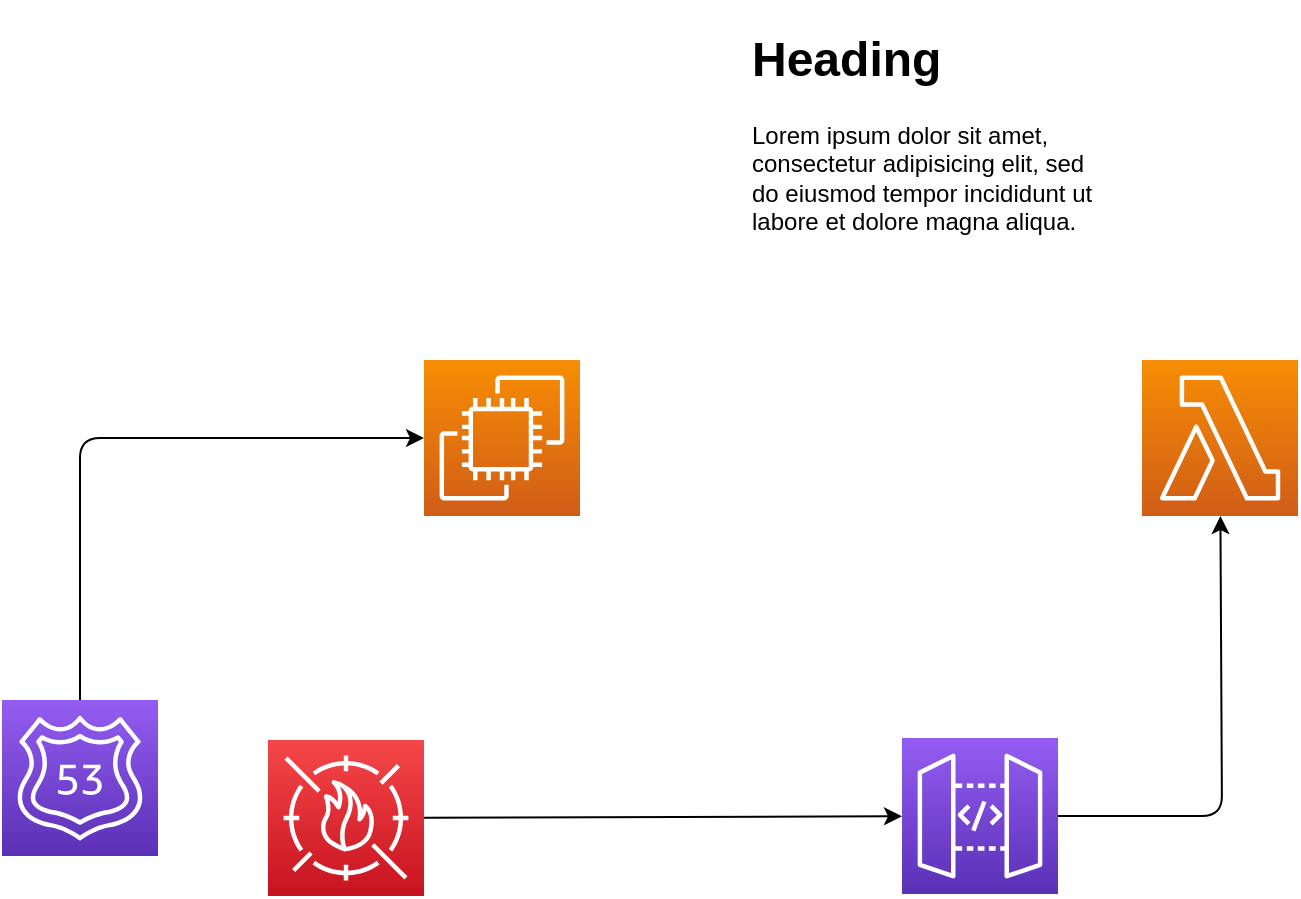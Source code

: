 <mxfile version="10.6.3" type="github"><diagram id="2l9YrHGjWA4f1ezDX7Sz" name="Ã§Â¬Â¬ 1 Ã©Â¡Âµ"><mxGraphModel dx="2221" dy="1910" grid="1" gridSize="10" guides="1" tooltips="1" connect="1" arrows="1" fold="1" page="1" pageScale="1" pageWidth="827" pageHeight="1169" math="0" shadow="0"><root><mxCell id="0"/><mxCell id="1" parent="0"/><mxCell id="DdzMtkAjkYl5ZfOg5DuG-1" value="" style="outlineConnect=0;fontColor=#232F3E;gradientColor=#F78E04;gradientDirection=north;fillColor=#D05C17;strokeColor=#ffffff;dashed=0;verticalLabelPosition=bottom;verticalAlign=top;align=center;html=1;fontSize=12;fontStyle=0;aspect=fixed;shape=mxgraph.aws4.resourceIcon;resIcon=mxgraph.aws4.ec2;" parent="1" vertex="1"><mxGeometry x="-549" y="-870" width="78" height="78" as="geometry"/></mxCell><mxCell id="DdzMtkAjkYl5ZfOg5DuG-2" value="" style="outlineConnect=0;fontColor=#232F3E;gradientColor=#F78E04;gradientDirection=north;fillColor=#D05C17;strokeColor=#ffffff;dashed=0;verticalLabelPosition=bottom;verticalAlign=top;align=center;html=1;fontSize=12;fontStyle=0;aspect=fixed;shape=mxgraph.aws4.resourceIcon;resIcon=mxgraph.aws4.lambda;" parent="1" vertex="1"><mxGeometry x="-190" y="-870" width="78" height="78" as="geometry"/></mxCell><mxCell id="DdzMtkAjkYl5ZfOg5DuG-3" value="" style="outlineConnect=0;fontColor=#232F3E;gradientColor=#945DF2;gradientDirection=north;fillColor=#5A30B5;strokeColor=#ffffff;dashed=0;verticalLabelPosition=bottom;verticalAlign=top;align=center;html=1;fontSize=12;fontStyle=0;aspect=fixed;shape=mxgraph.aws4.resourceIcon;resIcon=mxgraph.aws4.api_gateway;" parent="1" vertex="1"><mxGeometry x="-310" y="-681" width="78" height="78" as="geometry"/></mxCell><mxCell id="DdzMtkAjkYl5ZfOg5DuG-4" value="" style="outlineConnect=0;fontColor=#232F3E;gradientColor=#945DF2;gradientDirection=north;fillColor=#5A30B5;strokeColor=#ffffff;dashed=0;verticalLabelPosition=bottom;verticalAlign=top;align=center;html=1;fontSize=12;fontStyle=0;aspect=fixed;shape=mxgraph.aws4.resourceIcon;resIcon=mxgraph.aws4.route_53;" parent="1" vertex="1"><mxGeometry x="-760" y="-700" width="78" height="78" as="geometry"/></mxCell><mxCell id="DdzMtkAjkYl5ZfOg5DuG-5" value="" style="outlineConnect=0;fontColor=#232F3E;gradientColor=#F54749;gradientDirection=north;fillColor=#C7131F;strokeColor=#ffffff;dashed=0;verticalLabelPosition=bottom;verticalAlign=top;align=center;html=1;fontSize=12;fontStyle=0;aspect=fixed;shape=mxgraph.aws4.resourceIcon;resIcon=mxgraph.aws4.waf;" parent="1" vertex="1"><mxGeometry x="-627" y="-680" width="78" height="78" as="geometry"/></mxCell><mxCell id="DdzMtkAjkYl5ZfOg5DuG-6" value="" style="endArrow=classic;html=1;" parent="1" source="DdzMtkAjkYl5ZfOg5DuG-4" target="DdzMtkAjkYl5ZfOg5DuG-1" edge="1"><mxGeometry width="50" height="50" relative="1" as="geometry"><mxPoint x="-680" y="-730" as="sourcePoint"/><mxPoint x="-630" y="-780" as="targetPoint"/><Array as="points"><mxPoint x="-721" y="-831"/></Array></mxGeometry></mxCell><mxCell id="DdzMtkAjkYl5ZfOg5DuG-7" value="" style="endArrow=classic;html=1;" parent="1" source="DdzMtkAjkYl5ZfOg5DuG-5" target="DdzMtkAjkYl5ZfOg5DuG-3" edge="1"><mxGeometry width="50" height="50" relative="1" as="geometry"><mxPoint x="-760" y="-520" as="sourcePoint"/><mxPoint x="-710" y="-570" as="targetPoint"/></mxGeometry></mxCell><mxCell id="DdzMtkAjkYl5ZfOg5DuG-8" value="" style="endArrow=classic;html=1;" parent="1" source="DdzMtkAjkYl5ZfOg5DuG-3" target="DdzMtkAjkYl5ZfOg5DuG-2" edge="1"><mxGeometry width="50" height="50" relative="1" as="geometry"><mxPoint x="-760" y="-530" as="sourcePoint"/><mxPoint x="-710" y="-580" as="targetPoint"/><Array as="points"><mxPoint x="-150" y="-642"/></Array></mxGeometry></mxCell><mxCell id="NJEx_Vr8kU8gr9u4W4w_-1" value="&lt;h1&gt;Heading&lt;/h1&gt;&lt;p&gt;Lorem ipsum dolor sit amet, consectetur adipisicing elit, sed do eiusmod tempor incididunt ut labore et dolore magna aliqua.&lt;/p&gt;" style="text;html=1;strokeColor=none;fillColor=none;spacing=5;spacingTop=-20;whiteSpace=wrap;overflow=hidden;rounded=0;" vertex="1" parent="1"><mxGeometry x="-390" y="-1040" width="190" height="120" as="geometry"/></mxCell></root></mxGraphModel></diagram></mxfile>